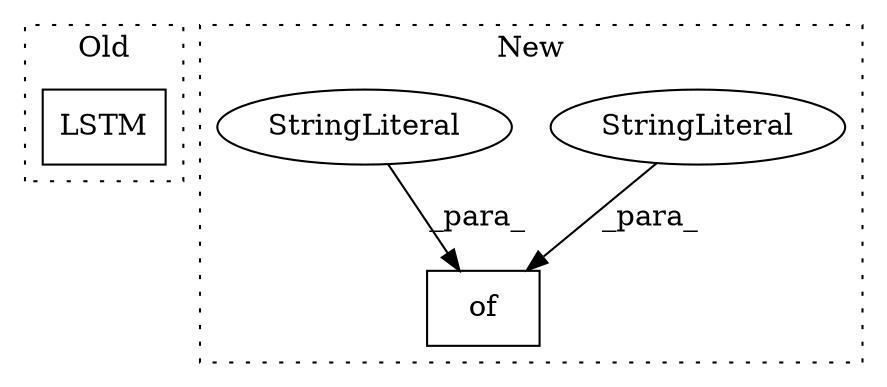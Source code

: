 digraph G {
subgraph cluster0 {
1 [label="LSTM" a="32" s="1087,1093" l="5,1" shape="box"];
label = "Old";
style="dotted";
}
subgraph cluster1 {
2 [label="of" a="32" s="883,983" l="3,1" shape="box"];
3 [label="StringLiteral" a="45" s="977" l="6" shape="ellipse"];
4 [label="StringLiteral" a="45" s="940" l="18" shape="ellipse"];
label = "New";
style="dotted";
}
3 -> 2 [label="_para_"];
4 -> 2 [label="_para_"];
}
